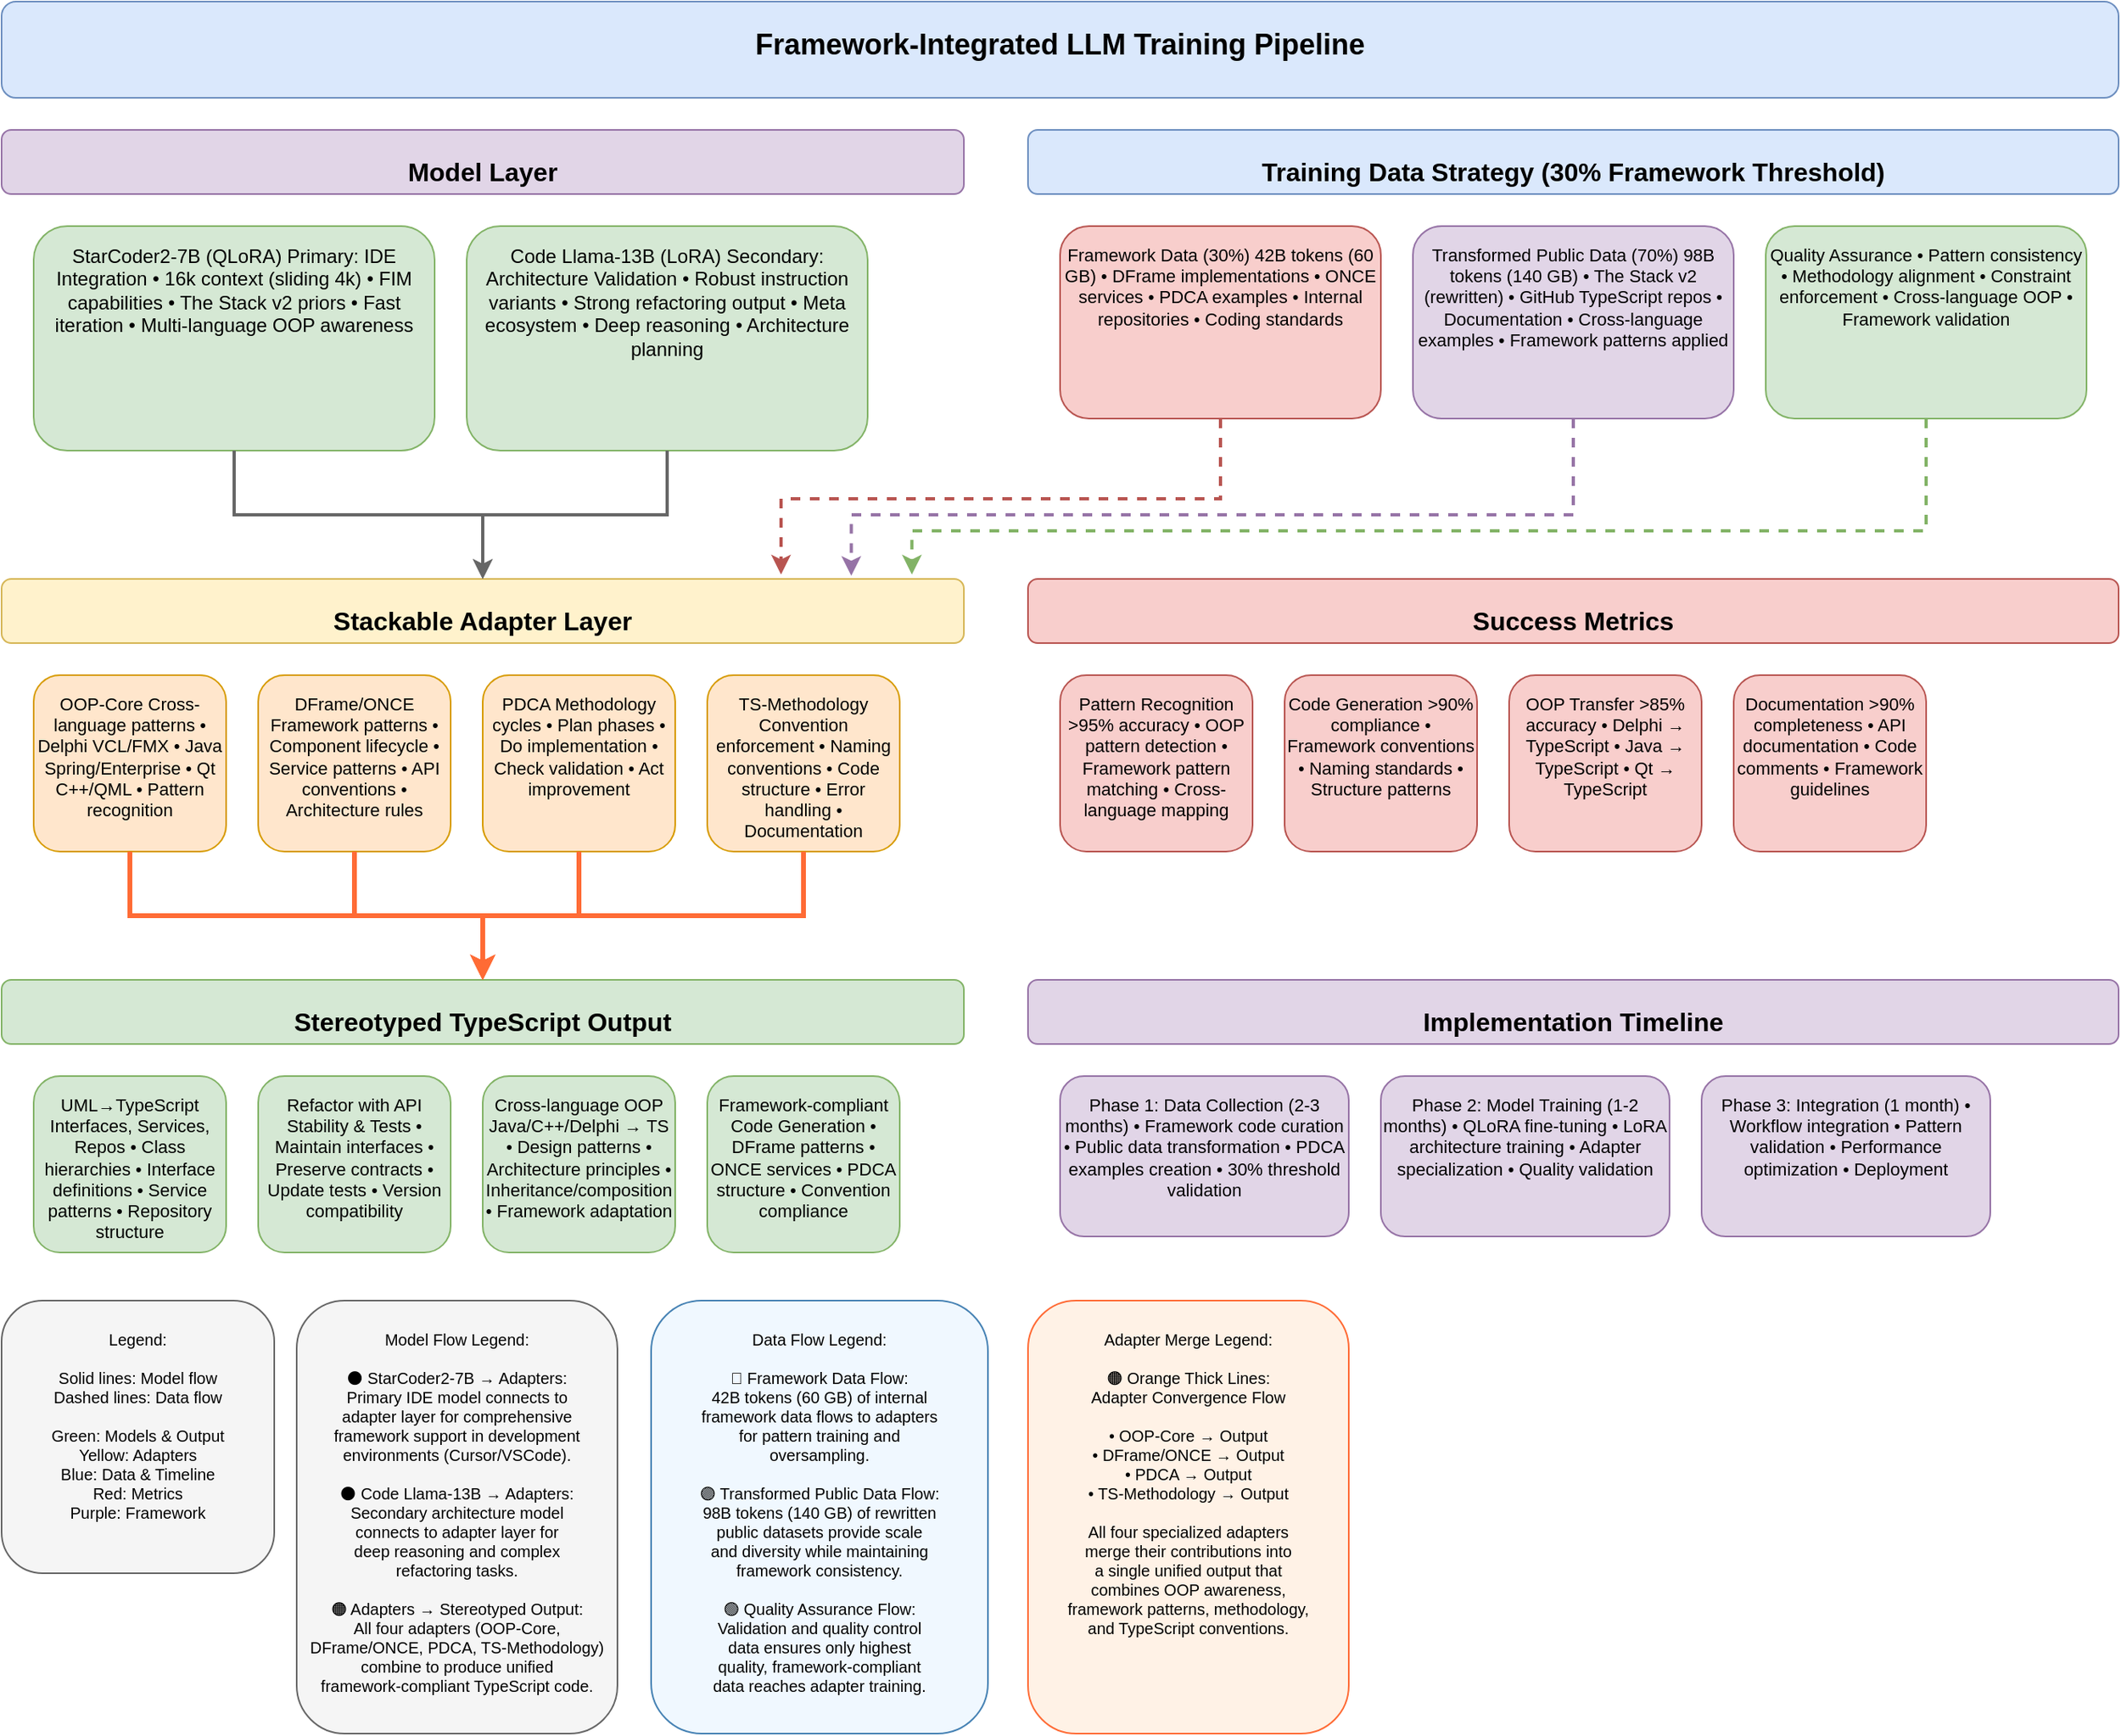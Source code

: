 <mxfile>
    <diagram name="Framework-Integrated LLM Training Pipeline" id="framework-llm-training">
        <mxGraphModel dx="1800" dy="836" grid="1" gridSize="10" guides="1" tooltips="1" connect="1" arrows="1" fold="1" page="1" pageScale="1" pageWidth="1400" pageHeight="1000" math="0" shadow="0">
            <root>
                <mxCell id="0"/>
                <mxCell id="1" parent="0"/>
                <object label="Framework-Integrated LLM Training Pipeline" tooltip="Complete pipeline for fine-tuning LLMs to produce stereotyped TypeScript code with OOP awareness from Delphi/Java/Qt patterns, using DFrame/ONCE framework and PDCA methodology." id="title">
                    <mxCell style="rounded=1;whiteSpace=wrap;html=1;fontSize=18;fontStyle=1;fillColor=#dae8fc;strokeColor=#6c8ebf;verticalAlign=top;spacingTop=10;spacingBottom=10;" parent="1" vertex="1">
                        <mxGeometry x="40" y="20" width="1320" height="60" as="geometry"/>
                    </mxCell>
                </object>
                <object label="Model Layer" tooltip="The Model Layer represents our dual-model architecture strategy for framework-integrated LLM training. This approach combines the speed and efficiency of a 7B model for daily IDE integration with the depth and reasoning capabilities of a 13B model for complex architecture validation. The 7B model (StarCoder2) serves as the primary workhorse for real-time code generation, refactoring, and pattern application in development environments like Cursor/VSCode. It provides fast iteration cycles and immediate feedback for developers. The 13B model (Code Llama) acts as the secondary architecture specialist, handling complex design decisions, deep refactoring tasks, and comprehensive code reviews that require sophisticated reasoning about system architecture, design patterns, and long-term maintainability. This dual-model approach ensures we have both speed where we work (IDE integration) and depth where it matters (server-side architecture validation), without training on Java/C++/Delphi directly, yet retaining their OOP influence through pretraining priors from The Stack v2 and Meta&#39;s code corpora." id="model-layer-title">
                    <mxCell style="rounded=1;whiteSpace=wrap;html=1;fontSize=16;fontStyle=1;fillColor=#e1d5e7;strokeColor=#9673a6;verticalAlign=top;spacingTop=10;" parent="1" vertex="1">
                        <mxGeometry x="40" y="100" width="600" height="40" as="geometry"/>
                    </mxCell>
                </object>
                <object label="StarCoder2-7B (QLoRA)&amp;#xa;Primary: IDE Integration&amp;#xa;&amp;#xa;• 16k context (sliding 4k)&amp;#xa;• FIM capabilities&amp;#xa;• The Stack v2 priors&amp;#xa;• Fast iteration&amp;#xa;• Multi-language OOP awareness" tooltip="StarCoder2-7B serves as our primary model for daily coding and IDE integration, optimized for real-time development workflows. This model is trained on The Stack v2 dataset containing 3.5T+ tokens across 600+ programming languages, providing exceptional cross-language OOP pattern recognition capabilities. The 16k context window with sliding 4k attention enables handling of large codebases and complex refactoring tasks. Fill-in-the-Middle (FIM) capabilities allow seamless code completion and infill operations, making it ideal for IDE integration. QLoRA (Quantized Low-Rank Adaptation) fine-tuning enables efficient training on consumer hardware while maintaining model performance. The model excels at recognizing OOP patterns from Delphi (VCL/FMX), Java (Spring/Enterprise), and Qt (C++/QML) and applying them in TypeScript code generation. It provides fast iteration cycles for developers, immediate feedback on code patterns, and real-time assistance with framework-specific implementations. The model&#39;s multi-language pretraining ensures it understands architectural patterns from various OOP languages, allowing it to generate TypeScript code that follows established design principles and patterns from these ecosystems." id="starcoder2">
                    <mxCell style="rounded=1;whiteSpace=wrap;html=1;fontSize=12;fillColor=#d5e8d4;strokeColor=#82b366;verticalAlign=top;spacingTop=5;" parent="1" vertex="1">
                        <mxGeometry x="60" y="160" width="250" height="140" as="geometry"/>
                    </mxCell>
                </object>
                <object label="Code Llama-13B (LoRA)&amp;#xa;Secondary: Architecture Validation&amp;#xa;&amp;#xa;• Robust instruction variants&amp;#xa;• Strong refactoring output&amp;#xa;• Meta ecosystem&amp;#xa;• Deep reasoning&amp;#xa;• Architecture planning" tooltip="Code Llama-13B serves as our secondary model for deep architecture validation and complex refactoring tasks, providing superior reasoning capabilities for sophisticated design decisions. This model is part of Meta&#39;s widely adopted 13B code base/instruct family, offering robust stability and extensive ecosystem support. The model excels at complex architectural reasoning, handling intricate design patterns, and providing comprehensive code reviews that require deep understanding of system architecture and long-term maintainability. LoRA (Low-Rank Adaptation) fine-tuning enables efficient training while preserving the model&#39;s sophisticated reasoning capabilities. The model&#39;s robust instruction variants make it ideal for complex refactoring tasks, architecture planning, and comprehensive code analysis. It provides stronger reasoning capabilities for understanding complex design patterns, inheritance hierarchies, and architectural decisions that require sophisticated analysis. The Meta ecosystem provides extensive tooling, community support, and proven stability for production use. This model handles tasks that require deeper architectural thinking, such as large-scale refactoring, complex design pattern implementation, comprehensive code reviews, and architectural decision-making that goes beyond simple code generation. It pairs perfectly with the 7B model, providing validation and deeper analysis for designs created by the primary model." id="codellama">
                    <mxCell style="rounded=1;whiteSpace=wrap;html=1;fontSize=12;fillColor=#d5e8d4;strokeColor=#82b366;verticalAlign=top;spacingTop=5;" parent="1" vertex="1">
                        <mxGeometry x="330" y="160" width="250" height="140" as="geometry"/>
                    </mxCell>
                </object>
                <object label="Stackable Adapter Layer" tooltip="The Stackable Adapter Layer represents the core innovation of our framework-integrated LLM training approach, consisting of specialized LoRA/QLoRA adapters that enforce specific framework patterns and methodology compliance. This layer acts as the critical interface between our base models (StarCoder2-7B and Code Llama-13B) and the production of stereotyped TypeScript code. Each adapter is trained on specific aspects of our framework ecosystem, allowing for modular, stackable, and maintainable pattern enforcement. The adapters receive training data from our 30% framework data threshold, transformed public datasets, and quality assurance processes, ensuring they learn to recognize and apply our specific patterns consistently. The stackable nature means that multiple adapters can be combined and used together, with each adapter contributing its specialized knowledge to the final code generation process. This approach enables fine-grained control over different aspects of code generation - from OOP pattern recognition to framework-specific conventions, from PDCA methodology integration to TypeScript best practices. The adapters are designed to work in concert, with each one handling specific responsibilities while maintaining overall coherence and consistency. This modular approach allows for independent training, testing, and deployment of different pattern enforcement mechanisms, making the system more maintainable and allowing for targeted improvements to specific aspects of framework compliance." id="adapter-layer-title">
                    <mxCell style="rounded=1;whiteSpace=wrap;html=1;fontSize=16;fontStyle=1;fillColor=#fff2cc;strokeColor=#d6b656;verticalAlign=top;spacingTop=10;" parent="1" vertex="1">
                        <mxGeometry x="40" y="380" width="600" height="40" as="geometry"/>
                    </mxCell>
                </object>
                <object label="OOP-Core&amp;#xa;Cross-language patterns&amp;#xa;&amp;#xa;• Delphi VCL/FMX&amp;#xa;• Java Spring/Enterprise&amp;#xa;• Qt C++/QML&amp;#xa;• Pattern recognition" tooltip="The OOP-Core adapter is the foundation of our cross-language object-oriented programming pattern recognition and application system. This specialized adapter is trained to recognize, understand, and translate OOP patterns from multiple programming languages into TypeScript while maintaining the original design intent and architectural principles. The adapter excels at identifying Delphi VCL/FMX patterns including component hierarchies, event handling mechanisms, property systems, and visual component frameworks, translating these into TypeScript equivalents that preserve the original architectural decisions. Java Spring/Enterprise patterns are recognized and adapted, including dependency injection frameworks, service layer architectures, repository patterns, aspect-oriented programming concepts, and enterprise integration patterns, ensuring that complex Java architectural decisions are properly translated to TypeScript. Qt C++/QML patterns are understood and converted, including signal-slot mechanisms, property binding systems, model-view architectures, and cross-platform UI frameworks, maintaining the original Qt design philosophy in TypeScript implementations. The pattern recognition capabilities include inheritance hierarchies, composition relationships, polymorphism implementations, encapsulation patterns, abstraction layers, and design pattern applications (Factory, Strategy, Observer, Command, etc.). This adapter ensures that the rich OOP heritage from these established ecosystems is preserved and properly adapted to TypeScript, creating code that maintains the architectural wisdom and design patterns from decades of OOP development while being fully compatible with our framework ecosystem." id="oop-core">
                    <mxCell style="rounded=1;whiteSpace=wrap;html=1;fontSize=11;fillColor=#ffe6cc;strokeColor=#d79b00;verticalAlign=top;spacingTop=5;" parent="1" vertex="1">
                        <mxGeometry x="60" y="440" width="120" height="110" as="geometry"/>
                    </mxCell>
                </object>
                <object label="DFrame/ONCE&amp;#xa;Framework patterns&amp;#xa;&amp;#xa;• Component lifecycle&amp;#xa;• Service patterns&amp;#xa;• API conventions&amp;#xa;• Architecture rules" tooltip="The DFrame/ONCE adapter is the core framework pattern enforcement system that ensures all generated code follows our specific architectural patterns and conventions. This specialized adapter is trained on our internal framework implementations to recognize and enforce DFrame component-based architecture patterns, including strict separation of concerns, dependency injection mechanisms, and standardized lifecycle management. The adapter enforces DFrame component patterns such as component registration, lifecycle hooks (onInit, onDestroy, onUpdate), property binding systems, event handling mechanisms, and component composition patterns. ONCE service patterns are enforced through single-responsibility principle validation, immutable data pattern recognition, consistent API design across all modules, service registration and discovery mechanisms, and service-to-service communication patterns. The adapter ensures API conventions are followed, including consistent naming patterns, parameter validation, return type specifications, error handling protocols, and API versioning strategies. Architecture rules enforcement includes dependency direction validation, circular dependency prevention, layer separation enforcement, interface segregation compliance, and architectural pattern validation (MVC, MVP, MVVM, etc.). The adapter also enforces framework-specific constraints such as performance requirements, security patterns, scalability considerations, maintainability standards, and testing integration requirements. This adapter acts as the guardian of our framework&#39;s architectural integrity, ensuring that all generated code maintains the high standards and consistent patterns that define our development methodology and framework ecosystem." id="dframe-once">
                    <mxCell style="rounded=1;whiteSpace=wrap;html=1;fontSize=11;fillColor=#ffe6cc;strokeColor=#d79b00;verticalAlign=top;spacingTop=5;" parent="1" vertex="1">
                        <mxGeometry x="200" y="440" width="120" height="110" as="geometry"/>
                    </mxCell>
                </object>
                <object label="PDCA&amp;#xa;Methodology cycles&amp;#xa;&amp;#xa;• Plan phases&amp;#xa;• Do implementation&amp;#xa;• Check validation&amp;#xa;• Act improvement" tooltip="The PDCA adapter is the methodology integration system that embeds Plan-Do-Check-Act cycles directly into the code structure and development process. This specialized adapter ensures that all generated code follows our PDCA methodology, creating a systematic approach to development that emphasizes planning, implementation, validation, and continuous improvement. The Plan phases are embedded through comprehensive requirement analysis, architectural planning, design pattern selection, resource allocation planning, and risk assessment integration. The adapter generates code that includes explicit planning documentation, architectural decision records, design rationale explanations, and implementation roadmaps. Do implementation phases are enforced through systematic code generation that follows the planned architecture, implements the selected design patterns, adheres to the established conventions, and maintains consistency with the planned approach. The adapter ensures that implementation follows the planned structure, includes proper error handling, maintains performance requirements, and integrates with existing systems as planned. Check validation phases are integrated through comprehensive testing generation, code quality validation, performance monitoring integration, security assessment inclusion, and compliance verification. The adapter generates code that includes built-in validation mechanisms, testing frameworks, quality metrics collection, and continuous monitoring capabilities. Act improvement phases are embedded through feedback loop integration, performance optimization opportunities, code refactoring suggestions, architectural evolution support, and continuous learning mechanisms. This adapter ensures that all generated code supports the PDCA methodology, creating a development environment that naturally promotes systematic thinking, continuous improvement, and quality assurance throughout the entire development lifecycle." id="pdca">
                    <mxCell style="rounded=1;whiteSpace=wrap;html=1;fontSize=11;fillColor=#ffe6cc;strokeColor=#d79b00;verticalAlign=top;spacingTop=5;" parent="1" vertex="1">
                        <mxGeometry x="340" y="440" width="120" height="110" as="geometry"/>
                    </mxCell>
                </object>
                <object label="TS-Methodology&amp;#xa;Convention enforcement&amp;#xa;&amp;#xa;• Naming conventions&amp;#xa;• Code structure&amp;#xa;• Error handling&amp;#xa;• Documentation" tooltip="The TS-Methodology adapter is the TypeScript convention enforcement system that ensures all generated code follows our specific TypeScript methodology, coding standards, and best practices. This specialized adapter is trained on our TypeScript coding conventions and industry best practices to enforce consistent, maintainable, and high-quality TypeScript code generation. Naming conventions are strictly enforced through consistent variable naming patterns, function naming standards, class naming conventions, interface naming rules, type alias naming patterns, and constant naming standards. The adapter ensures that all identifiers follow our established naming patterns, including camelCase for variables and functions, PascalCase for classes and interfaces, UPPER_SNAKE_CASE for constants, and descriptive naming that clearly indicates purpose and scope. Code structure enforcement includes consistent file organization, module structure patterns, import/export conventions, class organization standards, method ordering rules, and code formatting requirements. The adapter generates code that follows our established structural patterns, including proper module boundaries, clear separation of concerns, logical code organization, and consistent formatting throughout. Error handling enforcement includes comprehensive error handling patterns, exception management strategies, error logging mechanisms, graceful degradation approaches, and error recovery procedures. The adapter ensures that all generated code includes proper error handling, follows our error management patterns, includes appropriate logging, and implements graceful error recovery mechanisms. Documentation enforcement includes comprehensive code documentation, API documentation generation, inline comment standards, JSDoc compliance, README generation, and architectural documentation integration. This adapter ensures that all generated code is thoroughly documented, follows our documentation standards, includes comprehensive API documentation, and maintains high documentation quality throughout the codebase, creating maintainable and well-documented TypeScript applications." id="ts-methodology">
                    <mxCell style="rounded=1;whiteSpace=wrap;html=1;fontSize=11;fillColor=#ffe6cc;strokeColor=#d79b00;verticalAlign=top;spacingTop=5;" parent="1" vertex="1">
                        <mxGeometry x="480" y="440" width="120" height="110" as="geometry"/>
                    </mxCell>
                </object>
                <object label="Training Data Strategy (30% Framework Threshold)" tooltip="The Training Data Strategy is the critical foundation that determines the success of our framework-integrated LLM training. Based on extensive research findings, we must ensure that 30% or more of our training data follows specific framework patterns for the model to reliably exhibit those patterns. Below this threshold, models show mostly generic behavior rather than framework-specific patterns. Our strategy combines internal framework data (30%) with transformed public datasets (70%) to create a comprehensive training corpus. The internal framework data includes DFrame implementations, ONCE services, PDCA methodology examples, internal repositories, and coding standards that define our specific patterns and conventions. The transformed public data consists of The Stack v2, GitHub TypeScript repositories, documentation, and cross-language examples that have been rewritten to use our framework patterns and methodologies. This approach ensures that our models learn not just generic TypeScript patterns, but our specific architectural decisions, coding conventions, and methodological approaches. The 30% framework threshold is crucial because it provides sufficient pattern density for the model to internalize our specific approaches while still benefiting from the diversity and scale of public datasets. Quality assurance processes ensure pattern consistency, methodology alignment, constraint enforcement, and cross-language OOP integration throughout the training data preparation phase." id="data-strategy-title">
                    <mxCell style="rounded=1;whiteSpace=wrap;html=1;fontSize=16;fontStyle=1;fillColor=#dae8fc;strokeColor=#6c8ebf;verticalAlign=top;spacingTop=10;" parent="1" vertex="1">
                        <mxGeometry x="680" y="100" width="680" height="40" as="geometry"/>
                    </mxCell>
                </object>
                <object label="Framework Data (30%)&amp;#xa;42B tokens (60 GB)&amp;#xa;&amp;#xa;• DFrame implementations&amp;#xa;• ONCE services&amp;#xa;• PDCA examples&amp;#xa;• Internal repositories&amp;#xa;• Coding standards" tooltip="Framework Data represents the crown jewels of our training dataset, comprising 30% of the total training data (42B tokens, 60 GB) to ensure reliable framework behavior. This internal data is the most critical component because it defines our specific patterns, conventions, and methodologies that distinguish our approach from generic TypeScript development. DFrame implementations provide the core component-based architecture patterns, dependency injection mechanisms, and standardized lifecycle management that form the foundation of our framework. ONCE services demonstrate single-responsibility principle enforcement, immutable data patterns, and consistent API design across all modules. PDCA examples showcase our Plan-Do-Check-Act methodology cycles embedded in code structure, with explicit planning phases, implementation tracking, validation checkpoints, and continuous improvement loops. Internal repositories contain real-world applications of our framework, showing how patterns are applied in practice, including edge cases, complex scenarios, and advanced usage patterns. Coding standards include our TypeScript strict mode configurations, comprehensive error handling patterns, consistent naming conventions, and architectural pattern enforcement rules. This data is tagged for oversampling during training to ensure our patterns are well-represented in the final model. The 30% threshold is based on research showing that below this level, models exhibit mostly generic behavior rather than framework-specific patterns." id="framework-data">
                    <mxCell style="rounded=1;whiteSpace=wrap;html=1;fontSize=11;fillColor=#f8cecc;strokeColor=#b85450;verticalAlign=top;spacingTop=5;" parent="1" vertex="1">
                        <mxGeometry x="700" y="160" width="200" height="120" as="geometry"/>
                    </mxCell>
                </object>
                <object label="Transformed Public Data (70%)&amp;#xa;98B tokens (140 GB)&amp;#xa;&amp;#xa;• The Stack v2 (rewritten)&amp;#xa;• GitHub TypeScript repos&amp;#xa;• Documentation&amp;#xa;• Cross-language examples&amp;#xa;• Framework patterns applied" tooltip="Transformed Public Data comprises 70% of our training dataset (98B tokens, 140 GB) and represents public datasets that have been systematically rewritten to use our framework patterns and methodologies. This transformation process is crucial for achieving the scale and diversity needed for effective model training while maintaining framework consistency. The Stack v2 provides the foundation with its massive collection of high-quality code from 600+ programming languages, but we rewrite the TypeScript portions to use DFrame components, ONCE services, and PDCA methodology instead of generic patterns. GitHub TypeScript repositories are systematically transformed to replace standard patterns with our framework-specific implementations, ensuring consistent architectural decisions and coding conventions. Documentation is rewritten to reflect our specific API usage, architectural patterns, and methodological approaches. Cross-language examples demonstrate how OOP patterns from Delphi (VCL/FMX), Java (Spring/Enterprise), and Qt (C++/QML) are translated into TypeScript using our framework patterns. The transformation process includes pattern replacement (e.g., React.useState() becomes DFrame.useState()), API standardization (generic API calls become ONCE.apiClient.get()), error handling alignment (standard patterns become our error boundary patterns), and type system integration (generic TypeScript types become our domain-specific types). This approach provides the scale and diversity of public datasets while ensuring all examples follow our specific patterns and methodologies." id="public-data">
                    <mxCell style="rounded=1;whiteSpace=wrap;html=1;fontSize=11;fillColor=#e1d5e7;strokeColor=#9673a6;verticalAlign=top;spacingTop=5;" parent="1" vertex="1">
                        <mxGeometry x="920" y="160" width="200" height="120" as="geometry"/>
                    </mxCell>
                </object>
                <object label="Quality Assurance&amp;#xa;&amp;#xa;• Pattern consistency&amp;#xa;• Methodology alignment&amp;#xa;• Constraint enforcement&amp;#xa;• Cross-language OOP&amp;#xa;• Framework validation" tooltip="Quality Assurance represents the comprehensive validation and quality control processes that ensure our training data meets the highest framework standards before being used for model training. This critical component implements multi-layered quality checks to maintain consistency, alignment, and compliance throughout the data preparation pipeline. Pattern consistency validation ensures that all training examples demonstrate consistent framework usage, with standardized DFrame component patterns, ONCE service implementations, and PDCA methodology cycles. Methodology alignment verification confirms that all code follows our architectural principles, coding conventions, and design patterns without deviation. Constraint enforcement validation ensures that all examples respect our framework boundaries, security requirements, performance standards, and maintainability rules. Cross-language OOP validation verifies that OOP patterns from Delphi, Java, and Qt are correctly translated to TypeScript using our framework patterns, maintaining the original design intent while adapting to our specific implementation approach. Framework validation includes comprehensive testing of generated code against our framework rules, API compatibility checks, architectural pattern compliance, and integration testing with our existing framework components. The quality assurance process includes automated validation tools, manual review checkpoints, statistical analysis of pattern distribution, and continuous monitoring of data quality metrics. This rigorous quality control ensures that our training data maintains the highest standards of consistency, accuracy, and framework compliance, directly impacting the quality and reliability of our final trained models." id="quality-assurance">
                    <mxCell style="rounded=1;whiteSpace=wrap;html=1;fontSize=11;fillColor=#d5e8d4;strokeColor=#82b366;verticalAlign=top;spacingTop=5;" parent="1" vertex="1">
                        <mxGeometry x="1140" y="160" width="200" height="120" as="geometry"/>
                    </mxCell>
                </object>
                <object label="Stereotyped TypeScript Output" tooltip="Stereotyped TypeScript Output represents the final, unified result of our framework-integrated LLM training pipeline, where all four specialized adapters (OOP-Core, DFrame/ONCE, PDCA, and TS-Methodology) converge to produce consistent, predictable, and framework-compliant TypeScript code. This output is characterized by its stereotyped nature - every piece of generated code follows the same structural patterns, naming conventions, architectural principles, and framework-specific implementations, regardless of the input complexity or context. The output combines OOP-first design decisions with strict TypeScript methodology, ensuring that all generated code demonstrates proper inheritance hierarchies, composition relationships, design pattern applications, and framework-specific patterns like DFrame component lifecycle management, ONCE service integration, and PDCA methodology embedding. This stereotyped approach ensures that developers can immediately recognize and understand any generated code, reducing cognitive load and enabling rapid development cycles while maintaining architectural consistency across the entire codebase." id="output-layer-title">
                    <mxCell style="rounded=1;whiteSpace=wrap;html=1;fontSize=16;fontStyle=1;fillColor=#d5e8d4;strokeColor=#82b366;verticalAlign=top;spacingTop=10;" parent="1" vertex="1">
                        <mxGeometry x="40" y="630" width="600" height="40" as="geometry"/>
                    </mxCell>
                </object>
                <object label="UML→TypeScript&amp;#xa;Interfaces, Services, Repos&amp;#xa;&amp;#xa;• Class hierarchies&amp;#xa;• Interface definitions&amp;#xa;• Service patterns&amp;#xa;• Repository structure" tooltip="UML→TypeScript conversion represents the model&apos;s ability to transform high-level architectural designs and UML diagrams into concrete, framework-compliant TypeScript implementations. This capability demonstrates the model&apos;s understanding of how to translate abstract design concepts into executable code while maintaining architectural integrity and framework compliance. The conversion process includes generating proper class hierarchies that reflect inheritance relationships, composition patterns, and design pattern implementations from UML class diagrams. Interface definitions are created following our framework conventions, with proper TypeScript interface syntax, generic type parameters, and framework-specific annotations. Service patterns are implemented using ONCE service architecture, including proper dependency injection, lifecycle management, and service-to-service communication patterns. Repository structures follow DFrame repository patterns, with proper data access abstractions, query methods, and framework-specific data handling. The model demonstrates sophisticated understanding of how to map UML relationships (association, aggregation, composition, inheritance) to TypeScript code structures, ensuring that the generated code accurately reflects the original design intent while incorporating our framework patterns and conventions." id="uml-ts">
                    <mxCell style="rounded=1;whiteSpace=wrap;html=1;fontSize=11;fillColor=#d5e8d4;strokeColor=#82b366;verticalAlign=top;spacingTop=5;" parent="1" vertex="1">
                        <mxGeometry x="60" y="690" width="120" height="110" as="geometry"/>
                    </mxCell>
                </object>
                <object label="Refactor with&amp;#xa;API Stability &amp; Tests&amp;#xa;&amp;#xa;• Maintain interfaces&amp;#xa;• Preserve contracts&amp;#xa;• Update tests&amp;#xa;• Version compatibility" tooltip="Refactor with API Stability &amp; Tests represents the model&apos;s sophisticated capability to perform complex code refactoring operations while maintaining backward compatibility, API stability, and comprehensive test coverage. This advanced capability demonstrates the model&apos;s understanding of how to evolve codebases without breaking existing functionality or disrupting dependent systems. The refactoring process includes maintaining interface contracts by ensuring that all public APIs remain unchanged during internal implementation modifications, preserving method signatures, parameter types, return types, and behavioral contracts. Contract preservation involves maintaining service-level agreements, data contracts, and integration points with external systems, ensuring that refactored code continues to meet all existing obligations and expectations. Test updates are automatically generated to reflect refactoring changes, including updating unit tests, integration tests, and end-to-end tests to maintain comprehensive coverage while adapting to new internal structures. Version compatibility is maintained through proper semantic versioning, deprecation strategies, and migration paths for breaking changes when absolutely necessary. The model demonstrates advanced understanding of refactoring patterns, code smell detection, technical debt reduction, and architectural improvement while maintaining the stability and reliability that enterprise systems require." id="refactor">
                    <mxCell style="rounded=1;whiteSpace=wrap;html=1;fontSize=11;fillColor=#d5e8d4;strokeColor=#82b366;verticalAlign=top;spacingTop=5;" parent="1" vertex="1">
                        <mxGeometry x="200" y="690" width="120" height="110" as="geometry"/>
                    </mxCell>
                </object>
                <object label="Cross-language OOP&amp;#xa;Java/C++/Delphi → TS&amp;#xa;&amp;#xa;• Design patterns&amp;#xa;• Architecture principles&amp;#xa;• Inheritance/composition&amp;#xa;• Framework adaptation" tooltip="Cross-language OOP represents the model&apos;s sophisticated ability to leverage Object-Oriented Programming patterns, principles, and architectural concepts from multiple programming languages (Java, C++, Delphi) and apply them effectively in TypeScript implementations while maintaining framework compliance. This capability demonstrates the model&apos;s deep understanding of how to translate proven OOP concepts across language boundaries while preserving their architectural benefits and design intent. Design pattern translation includes correctly mapping creational patterns (Factory, Builder, Singleton), structural patterns (Adapter, Decorator, Facade), and behavioral patterns (Observer, Strategy, Command) from their original language implementations to TypeScript equivalents. Architecture principles are applied from enterprise Java patterns (Spring framework concepts, dependency injection, aspect-oriented programming), C++ design patterns (RAII, smart pointers, template metaprogramming concepts), and Delphi component patterns (VCL/FMX component architecture, event-driven programming) to TypeScript implementations. Inheritance and composition relationships are properly translated, ensuring that &apos;is-a&apos; relationships use inheritance appropriately and &apos;has-a&apos; relationships use composition effectively, while adapting to TypeScript&apos;s specific type system and framework patterns. Framework adaptation ensures that cross-language OOP concepts are seamlessly integrated with our DFrame/ONCE framework patterns, maintaining consistency with our architectural approach while benefiting from proven OOP principles from other ecosystems." id="oop-awareness">
                    <mxCell style="rounded=1;whiteSpace=wrap;html=1;fontSize=11;fillColor=#d5e8d4;strokeColor=#82b366;verticalAlign=top;spacingTop=5;" parent="1" vertex="1">
                        <mxGeometry x="340" y="690" width="120" height="110" as="geometry"/>
                    </mxCell>
                </object>
                <object label="Framework-compliant&amp;#xa;Code Generation&amp;#xa;&amp;#xa;• DFrame patterns&amp;#xa;• ONCE services&amp;#xa;• PDCA structure&amp;#xa;• Convention compliance" tooltip="Framework-compliant Code Generation represents the model&apos;s ability to produce TypeScript code that strictly adheres to our DFrame/ONCE framework patterns, PDCA methodology structure, and established coding conventions. This capability ensures that all generated code is immediately recognizable as framework-compliant and follows our established architectural patterns and conventions. DFrame patterns are consistently applied, including component-based architecture with strict separation of concerns, dependency injection mechanisms, standardized lifecycle management, component registration and discovery, property binding systems, and event handling mechanisms. ONCE services are properly implemented with single-responsibility principle enforcement, immutable data patterns, consistent API design across all modules, service registration and discovery, service-to-service communication patterns, and proper service lifecycle management. PDCA structure is embedded throughout the code, with explicit Plan phases (requirement analysis, architectural planning, design pattern selection), Do implementation phases (systematic code generation following planned architecture), Check validation phases (comprehensive testing and quality validation), and Act improvement phases (feedback loops and continuous improvement mechanisms). Convention compliance ensures consistent naming conventions, code structure patterns, error handling approaches, documentation standards, and integration with our existing framework components. The model demonstrates sophisticated understanding of how to generate code that not only functions correctly but also maintains the architectural integrity and consistency that defines our framework ecosystem." id="framework-compliant">
                    <mxCell style="rounded=1;whiteSpace=wrap;html=1;fontSize=11;fillColor=#d5e8d4;strokeColor=#82b366;verticalAlign=top;spacingTop=5;" parent="1" vertex="1">
                        <mxGeometry x="480" y="690" width="120" height="110" as="geometry"/>
                    </mxCell>
                </object>
                <object label="Success Metrics" tooltip="Success Metrics define the quantitative and qualitative measures that validate the effectiveness of our framework-integrated LLM training approach. These metrics ensure that our fine-tuned models not only generate syntactically correct TypeScript code but also consistently apply our OOP-first philosophy, DFrame/ONCE framework patterns, PDCA methodology, and cross-language architectural awareness. The metrics are designed to measure both the technical accuracy of code generation and the adherence to our specific framework constraints and conventions. They serve as validation gates throughout the training process and provide objective evidence that our models have successfully internalized the complex patterns required for stereotyped code generation. These metrics are critical for demonstrating ROI, ensuring quality consistency, and validating that the 30% framework data threshold has been effectively applied to produce models that truly understand and apply our unique development methodology." id="metrics-title">
                    <mxCell style="rounded=1;whiteSpace=wrap;html=1;fontSize=16;fontStyle=1;fillColor=#f8cecc;strokeColor=#b85450;verticalAlign=top;spacingTop=10;" parent="1" vertex="1">
                        <mxGeometry x="680" y="380" width="680" height="40" as="geometry"/>
                    </mxCell>
                </object>
                <object label="Pattern Recognition&amp;#xa;&gt;95% accuracy&amp;#xa;&amp;#xa;• OOP pattern detection&amp;#xa;• Framework pattern matching&amp;#xa;• Cross-language mapping" tooltip="Pattern Recognition measures the model&#39;s ability to identify and correctly apply OOP design patterns, framework-specific patterns, and cross-language architectural concepts. This metric evaluates how well the model recognizes inheritance hierarchies, composition relationships, design patterns (Factory, Strategy, Observer, etc.), and framework-specific patterns like DFrame component lifecycle, ONCE service patterns, and PDCA methodology structures. The model must demonstrate &gt;95% accuracy in detecting when to apply specific patterns based on context, understanding the relationships between different architectural elements, and correctly mapping OOP concepts from Delphi (VCL/FMX), Java (Spring/Enterprise), and Qt (C++/QML) to TypeScript implementations. This includes recognizing when to use interfaces vs abstract classes, proper dependency injection patterns, lifecycle management, and framework-specific conventions. The metric validates that the model has internalized the complex pattern recognition required for stereotyped code generation." id="pattern-recognition">
                    <mxCell style="rounded=1;whiteSpace=wrap;html=1;fontSize=11;fillColor=#f8cecc;strokeColor=#b85450;verticalAlign=top;spacingTop=5;" parent="1" vertex="1">
                        <mxGeometry x="700" y="440" width="120" height="110" as="geometry"/>
                    </mxCell>
                </object>
                <object label="Code Generation&amp;#xa;&gt;90% compliance&amp;#xa;&amp;#xa;• Framework conventions&amp;#xa;• Naming standards&amp;#xa;• Structure patterns" tooltip="Code Generation compliance measures the percentage of generated TypeScript code that strictly adheres to our framework conventions, naming standards, and structural patterns. This metric evaluates the model&#39;s ability to consistently produce code that follows DFrame component patterns, ONCE service structures, PDCA methodology integration, and TypeScript best practices. The &gt;90% compliance target ensures that generated code includes proper class organization, method ordering, documentation patterns, error handling structures, and framework-specific dependencies. This includes correct use of decorators, proper interface definitions, consistent naming conventions (camelCase, PascalCase, kebab-case), file organization patterns, import/export structures, and framework-specific annotations. The metric validates that the model has learned to generate stereotyped code that developers can immediately recognize as framework-compliant, reducing the need for manual refactoring and ensuring consistency across all generated code." id="code-generation">
                    <mxCell style="rounded=1;whiteSpace=wrap;html=1;fontSize=11;fillColor=#f8cecc;strokeColor=#b85450;verticalAlign=top;spacingTop=5;" parent="1" vertex="1">
                        <mxGeometry x="840" y="440" width="120" height="110" as="geometry"/>
                    </mxCell>
                </object>
                <object label="OOP Transfer&amp;#xa;&gt;85% accuracy&amp;#xa;&amp;#xa;• Delphi → TypeScript&amp;#xa;• Java → TypeScript&amp;#xa;• Qt → TypeScript" tooltip="OOP Transfer accuracy measures the model&#39;s ability to correctly translate Object-Oriented Programming patterns, concepts, and architectural principles from source languages (Delphi, Java, Qt) into TypeScript implementations while maintaining the original design intent and architectural benefits. This metric evaluates how well the model understands and applies inheritance patterns from Delphi&#39;s VCL/FMX frameworks, enterprise patterns from Java&#39;s Spring ecosystem, and component patterns from Qt&#39;s C++/QML architecture to TypeScript. The &gt;85% accuracy target ensures proper translation of concepts like component lifecycle management, event handling systems, data binding patterns, service layer architectures, dependency injection frameworks, and design pattern implementations. This includes correctly mapping Delphi&#39;s component-based architecture to TypeScript classes, Java&#39;s enterprise service patterns to TypeScript services, and Qt&#39;s signal-slot mechanisms to TypeScript event systems. The metric validates that the model can leverage cross-language OOP expertise to produce TypeScript code that benefits from proven architectural patterns while maintaining framework compliance." id="oop-transfer">
                    <mxCell style="rounded=1;whiteSpace=wrap;html=1;fontSize=11;fillColor=#f8cecc;strokeColor=#b85450;verticalAlign=top;spacingTop=5;" parent="1" vertex="1">
                        <mxGeometry x="980" y="440" width="120" height="110" as="geometry"/>
                    </mxCell>
                </object>
                <object label="Documentation&amp;#xa;&gt;90% completeness&amp;#xa;&amp;#xa;• API documentation&amp;#xa;• Code comments&amp;#xa;• Framework guidelines" tooltip="Documentation completeness measures the percentage of generated code that includes comprehensive, framework-compliant documentation and comments. This metric evaluates the model&#39;s ability to automatically generate proper API documentation, inline code comments, and framework-specific guidelines that help developers understand the code&#39;s purpose, usage patterns, and integration points. The &gt;90% completeness target ensures that generated code includes JSDoc comments for all public methods and classes, inline comments explaining complex logic and framework-specific patterns, usage examples for DFrame components and ONCE services, PDCA methodology annotations, and architectural decision records. This includes documenting component lifecycle methods, service dependencies, event handling patterns, error handling strategies, and framework-specific conventions. The metric validates that the model understands the importance of self-documenting code and can generate documentation that follows our framework&#39;s documentation standards, making the generated code immediately understandable and maintainable by other developers." id="documentation">
                    <mxCell style="rounded=1;whiteSpace=wrap;html=1;fontSize=11;fillColor=#f8cecc;strokeColor=#b85450;verticalAlign=top;spacingTop=5;" parent="1" vertex="1">
                        <mxGeometry x="1120" y="440" width="120" height="110" as="geometry"/>
                    </mxCell>
                </object>
                <object label="Implementation Timeline" tooltip="Implementation Timeline represents the comprehensive three-phase roadmap for successfully deploying our framework-integrated LLM training system. This timeline is strategically designed to ensure systematic development, thorough validation, and successful deployment of our OOP-first, framework-compliant TypeScript code generation capabilities. The timeline balances ambitious goals with realistic timelines, ensuring that each phase builds upon the previous one while maintaining quality standards and framework compliance throughout the development process. Phase 1 focuses on data collection and preparation, establishing the critical foundation of framework-specific training data that meets our 30% threshold requirement. Phase 2 concentrates on model training with specialized adapters, implementing the core LoRA/QLoRA fine-tuning processes that will enable our models to generate stereotyped TypeScript code. Phase 3 focuses on integration and deployment, bringing the trained models into production workflows and validating their performance in real-world scenarios. This timeline ensures that our framework-integrated approach is not just theoretically sound but practically implementable, with clear milestones, deliverables, and success criteria for each phase." id="timeline-title">
                    <mxCell style="rounded=1;whiteSpace=wrap;html=1;fontSize=16;fontStyle=1;fillColor=#e1d5e7;strokeColor=#9673a6;verticalAlign=top;spacingTop=10;" parent="1" vertex="1">
                        <mxGeometry x="680" y="630" width="680" height="40" as="geometry"/>
                    </mxCell>
                </object>
                <object label="Phase 1: Data Collection&amp;#xa;(2-3 months)&amp;#xa;&amp;#xa;• Framework code curation&amp;#xa;• Public data transformation&amp;#xa;• PDCA examples creation&amp;#xa;• 30% threshold validation" tooltip="Phase 1: Data Collection represents the critical foundation phase of our framework-integrated LLM training initiative, spanning 2-3 months and focusing on establishing the high-quality, framework-specific training data required for successful model fine-tuning. This phase is absolutely essential because the quality and consistency of our training data directly determines the effectiveness of our final models. Framework code curation involves systematically collecting and organizing all internal DFrame implementations, ONCE services, PDCA methodology examples, and coding standards from our existing codebase. This includes identifying the most representative examples of our architectural patterns, extracting comprehensive code samples that demonstrate proper framework usage, and creating a curated dataset that showcases the full range of our development methodology. Public data transformation involves taking high-quality public datasets (The Stack v2, GitHub TypeScript repositories) and systematically rewriting them to use our framework patterns instead of generic patterns. This transformation process includes replacing standard patterns with DFrame components, converting generic API calls to ONCE service patterns, and embedding PDCA methodology cycles into the code structure. PDCA examples creation involves developing comprehensive examples that demonstrate how our Plan-Do-Check-Act methodology is embedded in code structure, including planning phases, implementation tracking, validation checkpoints, and continuous improvement loops. The 30% threshold validation ensures that we meet the critical research requirement that 30% or more of our training data follows specific framework patterns for reliable model behavior, which translates to 42B tokens (60 GB) of framework-aligned data for our 7B model." id="phase1">
                    <mxCell style="rounded=1;whiteSpace=wrap;html=1;fontSize=11;fillColor=#e1d5e7;strokeColor=#9673a6;verticalAlign=top;spacingTop=5;" parent="1" vertex="1">
                        <mxGeometry x="700" y="690" width="180" height="100" as="geometry"/>
                    </mxCell>
                </object>
                <object label="Phase 2: Model Training&amp;#xa;(1-2 months)&amp;#xa;&amp;#xa;• QLoRA fine-tuning&amp;#xa;• LoRA architecture training&amp;#xa;• Adapter specialization&amp;#xa;• Quality validation" tooltip="Phase 2: Model Training represents the core technical implementation phase of our framework-integrated LLM training, spanning 1-2 months and focusing on fine-tuning our selected models with specialized adapters to produce framework-compliant TypeScript code. This phase transforms our carefully prepared training data into functional models capable of generating stereotyped code. QLoRA fine-tuning involves implementing quantized low-rank adaptation for our StarCoder2-7B model, enabling efficient training on consumer hardware while maintaining model performance. This includes configuring the appropriate rank, alpha, and dropout parameters, selecting the optimal target modules for adaptation, and implementing the training loop with proper gradient accumulation and learning rate scheduling. LoRA architecture training involves implementing low-rank adaptation for our Code Llama-13B model, focusing on deeper architectural reasoning capabilities while maintaining computational efficiency. This includes configuring the adapter parameters for the larger model, implementing distributed training strategies if needed, and ensuring proper convergence of the architectural reasoning capabilities. Adapter specialization involves training our four specialized adapters (OOP-Core, DFrame/ONCE, PDCA, and TS-Methodology) to enforce specific framework patterns and conventions. Each adapter is trained on its specific aspect of our framework ecosystem, ensuring that the final model can generate code that consistently follows our architectural principles. Quality validation involves comprehensive testing of the trained models against our success metrics, including pattern recognition accuracy, code generation compliance, OOP transfer accuracy, and documentation completeness. This phase ensures that our models not only learn the patterns but can reliably apply them in production scenarios." id="phase2">
                    <mxCell style="rounded=1;whiteSpace=wrap;html=1;fontSize=11;fillColor=#e1d5e7;strokeColor=#9673a6;verticalAlign=top;spacingTop=5;" parent="1" vertex="1">
                        <mxGeometry x="900" y="690" width="180" height="100" as="geometry"/>
                    </mxCell>
                </object>
                <object label="Phase 3: Integration&amp;#xa;(1 month)&amp;#xa;&amp;#xa;• Workflow integration&amp;#xa;• Pattern validation&amp;#xa;• Performance optimization&amp;#xa;• Deployment" tooltip="Phase 3: Integration represents the final deployment phase of our framework-integrated LLM training initiative, spanning 1 month and focusing on bringing our trained models into production workflows while ensuring optimal performance and reliability. This phase transforms our research and development efforts into practical tools that developers can use in their daily work. Workflow integration involves seamlessly incorporating our trained models into existing development environments, particularly Cursor/VSCode, ensuring that developers can access framework-compliant code generation capabilities without disrupting their current workflows. This includes developing appropriate APIs, creating user-friendly interfaces, and implementing proper error handling and feedback mechanisms. Pattern validation involves comprehensive testing of the integrated models in real-world scenarios, ensuring that they consistently generate framework-compliant code across different types of projects, complexity levels, and use cases. This includes testing with actual development teams, gathering feedback on code quality and consistency, and validating that the generated code meets our framework standards in practice. Performance optimization involves fine-tuning the models for production use, including optimizing inference speed, reducing memory usage, and ensuring reliable performance under various load conditions. This includes implementing caching mechanisms, optimizing model loading times, and ensuring that the models can handle the demands of real-world development scenarios. Deployment involves rolling out the integrated system to development teams, providing training and documentation, and establishing monitoring and feedback mechanisms to ensure continued success. This phase ensures that our framework-integrated LLM training delivers real value to developers while maintaining the high standards of code quality and architectural consistency that define our development methodology." id="phase3">
                    <mxCell style="rounded=1;whiteSpace=wrap;html=1;fontSize=11;fillColor=#e1d5e7;strokeColor=#9673a6;verticalAlign=top;spacingTop=5;" parent="1" vertex="1">
                        <mxGeometry x="1100" y="690" width="180" height="100" as="geometry"/>
                    </mxCell>
                </object>
                <mxCell id="conn1" style="edgeStyle=orthogonalEdgeStyle;rounded=0;orthogonalLoop=1;jettySize=auto;html=1;exitX=0.5;exitY=1;exitDx=0;exitDy=0;entryX=0.5;entryY=0;entryDx=0;entryDy=0;strokeWidth=2;strokeColor=#666666;" parent="1" source="starcoder2" target="adapter-layer-title" edge="1">
                    <mxGeometry relative="1" as="geometry"/>
                </mxCell>
                <mxCell id="conn2" style="edgeStyle=orthogonalEdgeStyle;rounded=0;orthogonalLoop=1;jettySize=auto;html=1;exitX=0.5;exitY=1;exitDx=0;exitDy=0;entryX=0.5;entryY=0;entryDx=0;entryDy=0;strokeWidth=2;strokeColor=#666666;" parent="1" source="codellama" target="adapter-layer-title" edge="1">
                    <mxGeometry relative="1" as="geometry"/>
                </mxCell>
                <mxCell id="conn3" style="edgeStyle=orthogonalEdgeStyle;rounded=0;orthogonalLoop=1;jettySize=auto;html=1;exitX=0.5;exitY=1;exitDx=0;exitDy=0;entryX=0.5;entryY=0;entryDx=0;entryDy=0;strokeWidth=3;strokeColor=#FF6B35;" parent="1" source="oop-core" target="output-layer-title" edge="1">
                    <mxGeometry relative="1" as="geometry">
                        <mxPoint x="120" y="550" as="sourcePoint"/>
                    </mxGeometry>
                </mxCell>
                <mxCell id="conn4" style="edgeStyle=orthogonalEdgeStyle;rounded=0;orthogonalLoop=1;jettySize=auto;html=1;exitX=0.5;exitY=1;exitDx=0;exitDy=0;entryX=0.5;entryY=0;entryDx=0;entryDy=0;strokeWidth=3;strokeColor=#FF6B35;" parent="1" source="dframe-once" target="output-layer-title" edge="1">
                    <mxGeometry relative="1" as="geometry">
                        <mxPoint x="260" y="550" as="sourcePoint"/>
                    </mxGeometry>
                </mxCell>
                <mxCell id="conn5" style="edgeStyle=orthogonalEdgeStyle;rounded=0;orthogonalLoop=1;jettySize=auto;html=1;exitX=0.5;exitY=1;exitDx=0;exitDy=0;entryX=0.5;entryY=0;entryDx=0;entryDy=0;strokeWidth=3;strokeColor=#FF6B35;" parent="1" source="pdca" target="output-layer-title" edge="1">
                    <mxGeometry relative="1" as="geometry">
                        <mxPoint x="400" y="550" as="sourcePoint"/>
                    </mxGeometry>
                </mxCell>
                <mxCell id="conn6" style="edgeStyle=orthogonalEdgeStyle;rounded=0;orthogonalLoop=1;jettySize=auto;html=1;exitX=0.5;exitY=1;exitDx=0;exitDy=0;entryX=0.5;entryY=0;entryDx=0;entryDy=0;strokeWidth=3;strokeColor=#FF6B35;" parent="1" source="ts-methodology" target="output-layer-title" edge="1">
                    <mxGeometry relative="1" as="geometry">
                        <mxPoint x="540" y="550" as="sourcePoint"/>
                    </mxGeometry>
                </mxCell>
                <mxCell id="data-conn1" style="edgeStyle=orthogonalEdgeStyle;rounded=0;orthogonalLoop=1;jettySize=auto;html=1;exitX=0.5;exitY=1;exitDx=0;exitDy=0;strokeWidth=2;strokeColor=#B85450;dashed=1;entryX=0.81;entryY=-0.069;entryDx=0;entryDy=0;entryPerimeter=0;" parent="1" source="framework-data" target="adapter-layer-title" edge="1">
                    <mxGeometry relative="1" as="geometry">
                        <mxPoint x="320" y="380" as="targetPoint"/>
                        <Array as="points">
                            <mxPoint x="800" y="330"/>
                            <mxPoint x="526" y="330"/>
                        </Array>
                    </mxGeometry>
                </mxCell>
                <mxCell id="data-conn2" style="edgeStyle=orthogonalEdgeStyle;rounded=0;orthogonalLoop=1;jettySize=auto;html=1;exitX=0.5;exitY=1;exitDx=0;exitDy=0;strokeWidth=2;strokeColor=#9673a6;dashed=1;entryX=0.883;entryY=-0.049;entryDx=0;entryDy=0;entryPerimeter=0;" parent="1" source="public-data" target="adapter-layer-title" edge="1">
                    <mxGeometry relative="1" as="geometry">
                        <mxPoint x="350" y="380" as="targetPoint"/>
                        <Array as="points">
                            <mxPoint x="1020" y="340"/>
                            <mxPoint x="570" y="340"/>
                        </Array>
                    </mxGeometry>
                </mxCell>
                <mxCell id="data-conn3" style="edgeStyle=orthogonalEdgeStyle;rounded=0;orthogonalLoop=1;jettySize=auto;html=1;exitX=0.5;exitY=1;exitDx=0;exitDy=0;strokeWidth=2;strokeColor=#82b366;dashed=1;entryX=0.946;entryY=-0.069;entryDx=0;entryDy=0;entryPerimeter=0;" edge="1" parent="1" source="quality-assurance" target="adapter-layer-title">
                    <mxGeometry relative="1" as="geometry">
                        <mxPoint x="370" y="380" as="targetPoint"/>
                        <Array as="points">
                            <mxPoint x="1240" y="350"/>
                            <mxPoint x="608" y="350"/>
                        </Array>
                    </mxGeometry>
                </mxCell>
                <object label="&lt;div&gt;&lt;br&gt;&lt;/div&gt;Legend:&lt;br&gt;&lt;br&gt;Solid lines: Model flow&lt;br&gt;Dashed lines: Data flow&lt;br&gt;&lt;br&gt;Green: Models &amp;amp; Output&lt;br&gt;Yellow: Adapters&lt;br&gt;Blue: Data &amp;amp; Timeline&lt;br&gt;Red: Metrics&lt;br&gt;Purple: Framework" tooltip="Color coding and connection types used in the diagram." id="legend">
                    <mxCell style="rounded=1;whiteSpace=wrap;html=1;fontSize=10;fillColor=#f5f5f5;strokeColor=#666666;align=center;verticalAlign=top;" parent="1" vertex="1">
                        <mxGeometry x="40" y="830" width="170" height="170" as="geometry"/>
                    </mxCell>
                </object>
                <object label="&lt;div&gt;&lt;br&gt;&lt;/div&gt;&lt;div style=&quot;&quot;&gt;&lt;span style=&quot;background-color: transparent;&quot;&gt;Data Flow Legend:&lt;/span&gt;&lt;/div&gt;&lt;br&gt;🔴 Framework Data Flow:&lt;br&gt;42B tokens (60 GB) of internal&lt;br&gt;framework data flows to adapters&lt;br&gt;for pattern training and&lt;br&gt;oversampling.&lt;br&gt;&lt;br&gt;🟣 Transformed Public Data Flow:&lt;br&gt;98B tokens (140 GB) of rewritten&lt;br&gt;public datasets provide scale&lt;br&gt;and diversity while maintaining&lt;br&gt;framework consistency.&lt;br&gt;&lt;br&gt;🟢 Quality Assurance Flow:&lt;br&gt;Validation and quality control&lt;br&gt;data ensures only highest&lt;br&gt;quality, framework-compliant&lt;br&gt;data reaches adapter training." tooltip="Detailed explanation of the three data flow connections from Training Data Strategy to Stackable Adapter Layer." id="data-flow-legend">
                    <mxCell style="rounded=1;whiteSpace=wrap;html=1;fontSize=10;fillColor=#f0f8ff;strokeColor=#4682b4;align=center;verticalAlign=top;" vertex="1" parent="1">
                        <mxGeometry x="445" y="830" width="210" height="270" as="geometry"/>
                    </mxCell>
                </object>
                <object label="&lt;div&gt;&lt;br&gt;&lt;/div&gt;&lt;div style=&quot;&quot;&gt;&lt;span style=&quot;background-color: transparent;&quot;&gt;Model Flow Legend:&lt;/span&gt;&lt;/div&gt;&lt;br&gt;⚫ StarCoder2-7B → Adapters:&lt;br&gt;Primary IDE model connects to&lt;br&gt;adapter layer for comprehensive&lt;br&gt;framework support in development&lt;br&gt;environments (Cursor/VSCode).&lt;br&gt;&lt;br&gt;⚫ Code Llama-13B → Adapters:&lt;br&gt;Secondary architecture model&lt;br&gt;connects to adapter layer for&lt;br&gt;deep reasoning and complex&lt;br&gt;refactoring tasks.&lt;br&gt;&lt;br&gt;🟠 Adapters → Stereotyped Output:&lt;br&gt;All four adapters (OOP-Core,&lt;br&gt;DFrame/ONCE, PDCA, TS-Methodology)&lt;br&gt;combine to produce unified&lt;br&gt;framework-compliant TypeScript code." tooltip="Explanation of the solid line connections showing how models use adapters to generate framework-compliant output." id="model-flow-legend">
                    <mxCell style="rounded=1;whiteSpace=wrap;html=1;fontSize=10;fillColor=#f5f5f5;strokeColor=#666666;align=center;verticalAlign=top;" vertex="1" parent="1">
                        <mxGeometry x="224" y="830" width="200" height="270" as="geometry"/>
                    </mxCell>
                </object>
                <object label="&lt;div&gt;&lt;br&gt;&lt;/div&gt;&lt;div style=&quot;&quot;&gt;&lt;span style=&quot;background-color: transparent;&quot;&gt;Adapter Merge Legend:&lt;/span&gt;&lt;/div&gt;&lt;br&gt;🟠 Orange Thick Lines:&lt;br&gt;Adapter Convergence Flow&lt;br&gt;&lt;br&gt;• OOP-Core → Output&lt;br&gt;• DFrame/ONCE → Output&lt;br&gt;• PDCA → Output&lt;br&gt;• TS-Methodology → Output&lt;br&gt;&lt;br&gt;All four specialized adapters&lt;br&gt;merge their contributions into&lt;br&gt;a single unified output that&lt;br&gt;combines OOP awareness,&lt;br&gt;framework patterns, methodology,&lt;br&gt;and TypeScript conventions." tooltip="Explanation of the orange thick lines showing how all adapters converge to produce unified output." id="adapter-merge-legend">
                    <mxCell style="rounded=1;whiteSpace=wrap;html=1;fontSize=10;fillColor=#fff2e6;strokeColor=#FF6B35;align=center;verticalAlign=top;" vertex="1" parent="1">
                        <mxGeometry x="680" y="830" width="200" height="270" as="geometry"/>
                    </mxCell>
                </object>
            </root>
        </mxGraphModel>
    </diagram>
</mxfile>